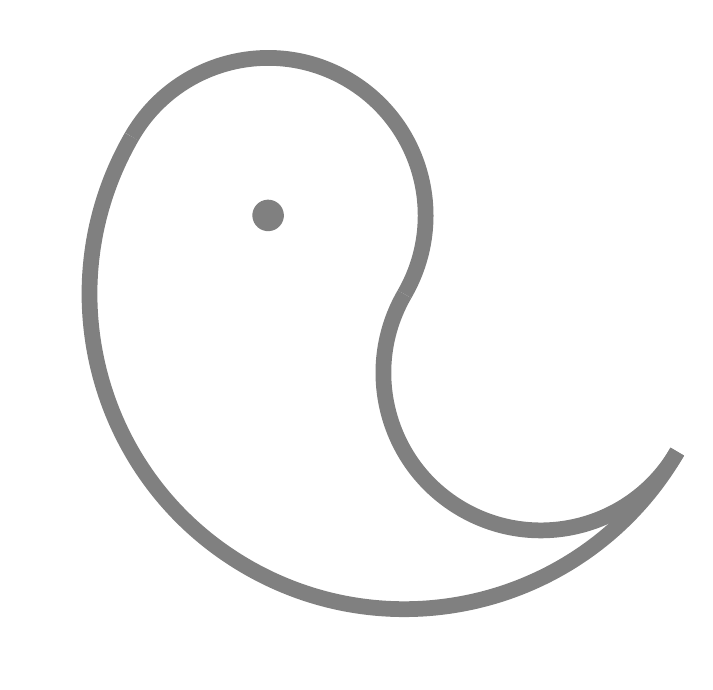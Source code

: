 \def\gcolor{black!50}

\begin{tikzpicture}[rotate=60, line width=0.2cm]
\fill[\gcolor] (0,2) circle (0.2) ;
\draw[color=\gcolor] (0,0) arc (-90:90:2);
\draw[color=\gcolor] (0,0) arc (-90:90:-2);
\draw[color=\gcolor] (0,4) arc (-90:90:-4);
\end{tikzpicture}